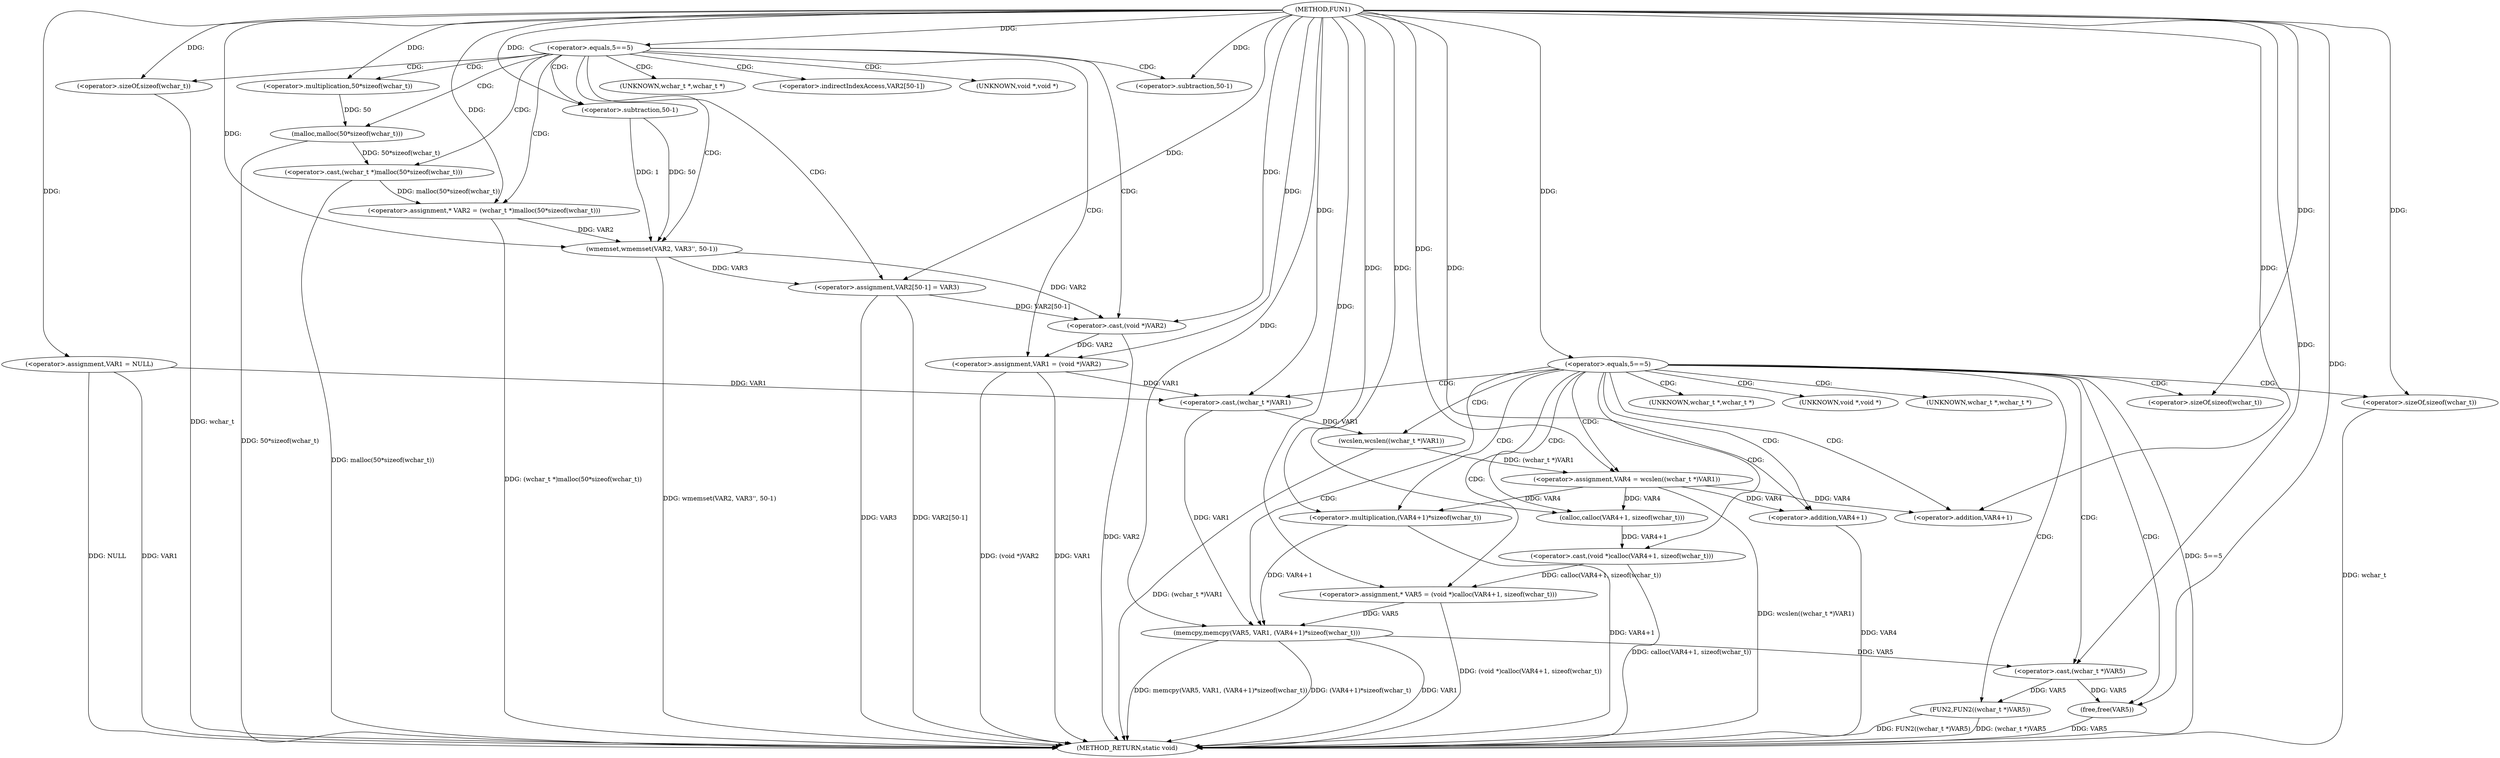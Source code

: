 digraph FUN1 {  
"1000100" [label = "(METHOD,FUN1)" ]
"1000179" [label = "(METHOD_RETURN,static void)" ]
"1000103" [label = "(<operator>.assignment,VAR1 = NULL)" ]
"1000107" [label = "(<operator>.equals,5==5)" ]
"1000113" [label = "(<operator>.assignment,* VAR2 = (wchar_t *)malloc(50*sizeof(wchar_t)))" ]
"1000115" [label = "(<operator>.cast,(wchar_t *)malloc(50*sizeof(wchar_t)))" ]
"1000117" [label = "(malloc,malloc(50*sizeof(wchar_t)))" ]
"1000118" [label = "(<operator>.multiplication,50*sizeof(wchar_t))" ]
"1000120" [label = "(<operator>.sizeOf,sizeof(wchar_t))" ]
"1000122" [label = "(wmemset,wmemset(VAR2, VAR3'', 50-1))" ]
"1000125" [label = "(<operator>.subtraction,50-1)" ]
"1000128" [label = "(<operator>.assignment,VAR2[50-1] = VAR3)" ]
"1000131" [label = "(<operator>.subtraction,50-1)" ]
"1000135" [label = "(<operator>.assignment,VAR1 = (void *)VAR2)" ]
"1000137" [label = "(<operator>.cast,(void *)VAR2)" ]
"1000141" [label = "(<operator>.equals,5==5)" ]
"1000147" [label = "(<operator>.assignment,VAR4 = wcslen((wchar_t *)VAR1))" ]
"1000149" [label = "(wcslen,wcslen((wchar_t *)VAR1))" ]
"1000150" [label = "(<operator>.cast,(wchar_t *)VAR1)" ]
"1000154" [label = "(<operator>.assignment,* VAR5 = (void *)calloc(VAR4+1, sizeof(wchar_t)))" ]
"1000156" [label = "(<operator>.cast,(void *)calloc(VAR4+1, sizeof(wchar_t)))" ]
"1000158" [label = "(calloc,calloc(VAR4+1, sizeof(wchar_t)))" ]
"1000159" [label = "(<operator>.addition,VAR4+1)" ]
"1000162" [label = "(<operator>.sizeOf,sizeof(wchar_t))" ]
"1000164" [label = "(memcpy,memcpy(VAR5, VAR1, (VAR4+1)*sizeof(wchar_t)))" ]
"1000167" [label = "(<operator>.multiplication,(VAR4+1)*sizeof(wchar_t))" ]
"1000168" [label = "(<operator>.addition,VAR4+1)" ]
"1000171" [label = "(<operator>.sizeOf,sizeof(wchar_t))" ]
"1000173" [label = "(FUN2,FUN2((wchar_t *)VAR5))" ]
"1000174" [label = "(<operator>.cast,(wchar_t *)VAR5)" ]
"1000177" [label = "(free,free(VAR5))" ]
"1000116" [label = "(UNKNOWN,wchar_t *,wchar_t *)" ]
"1000129" [label = "(<operator>.indirectIndexAccess,VAR2[50-1])" ]
"1000138" [label = "(UNKNOWN,void *,void *)" ]
"1000151" [label = "(UNKNOWN,wchar_t *,wchar_t *)" ]
"1000157" [label = "(UNKNOWN,void *,void *)" ]
"1000175" [label = "(UNKNOWN,wchar_t *,wchar_t *)" ]
  "1000171" -> "1000179"  [ label = "DDG: wchar_t"] 
  "1000168" -> "1000179"  [ label = "DDG: VAR4"] 
  "1000103" -> "1000179"  [ label = "DDG: VAR1"] 
  "1000103" -> "1000179"  [ label = "DDG: NULL"] 
  "1000164" -> "1000179"  [ label = "DDG: VAR1"] 
  "1000147" -> "1000179"  [ label = "DDG: wcslen((wchar_t *)VAR1)"] 
  "1000117" -> "1000179"  [ label = "DDG: 50*sizeof(wchar_t)"] 
  "1000177" -> "1000179"  [ label = "DDG: VAR5"] 
  "1000115" -> "1000179"  [ label = "DDG: malloc(50*sizeof(wchar_t))"] 
  "1000167" -> "1000179"  [ label = "DDG: VAR4+1"] 
  "1000164" -> "1000179"  [ label = "DDG: memcpy(VAR5, VAR1, (VAR4+1)*sizeof(wchar_t))"] 
  "1000141" -> "1000179"  [ label = "DDG: 5==5"] 
  "1000137" -> "1000179"  [ label = "DDG: VAR2"] 
  "1000128" -> "1000179"  [ label = "DDG: VAR2[50-1]"] 
  "1000164" -> "1000179"  [ label = "DDG: (VAR4+1)*sizeof(wchar_t)"] 
  "1000128" -> "1000179"  [ label = "DDG: VAR3"] 
  "1000156" -> "1000179"  [ label = "DDG: calloc(VAR4+1, sizeof(wchar_t))"] 
  "1000113" -> "1000179"  [ label = "DDG: (wchar_t *)malloc(50*sizeof(wchar_t))"] 
  "1000120" -> "1000179"  [ label = "DDG: wchar_t"] 
  "1000173" -> "1000179"  [ label = "DDG: FUN2((wchar_t *)VAR5)"] 
  "1000135" -> "1000179"  [ label = "DDG: VAR1"] 
  "1000122" -> "1000179"  [ label = "DDG: wmemset(VAR2, VAR3'', 50-1)"] 
  "1000149" -> "1000179"  [ label = "DDG: (wchar_t *)VAR1"] 
  "1000154" -> "1000179"  [ label = "DDG: (void *)calloc(VAR4+1, sizeof(wchar_t))"] 
  "1000173" -> "1000179"  [ label = "DDG: (wchar_t *)VAR5"] 
  "1000135" -> "1000179"  [ label = "DDG: (void *)VAR2"] 
  "1000100" -> "1000103"  [ label = "DDG: "] 
  "1000100" -> "1000107"  [ label = "DDG: "] 
  "1000115" -> "1000113"  [ label = "DDG: malloc(50*sizeof(wchar_t))"] 
  "1000100" -> "1000113"  [ label = "DDG: "] 
  "1000117" -> "1000115"  [ label = "DDG: 50*sizeof(wchar_t)"] 
  "1000118" -> "1000117"  [ label = "DDG: 50"] 
  "1000100" -> "1000118"  [ label = "DDG: "] 
  "1000100" -> "1000120"  [ label = "DDG: "] 
  "1000113" -> "1000122"  [ label = "DDG: VAR2"] 
  "1000100" -> "1000122"  [ label = "DDG: "] 
  "1000125" -> "1000122"  [ label = "DDG: 50"] 
  "1000125" -> "1000122"  [ label = "DDG: 1"] 
  "1000100" -> "1000125"  [ label = "DDG: "] 
  "1000122" -> "1000128"  [ label = "DDG: VAR3"] 
  "1000100" -> "1000128"  [ label = "DDG: "] 
  "1000100" -> "1000131"  [ label = "DDG: "] 
  "1000137" -> "1000135"  [ label = "DDG: VAR2"] 
  "1000100" -> "1000135"  [ label = "DDG: "] 
  "1000122" -> "1000137"  [ label = "DDG: VAR2"] 
  "1000128" -> "1000137"  [ label = "DDG: VAR2[50-1]"] 
  "1000100" -> "1000137"  [ label = "DDG: "] 
  "1000100" -> "1000141"  [ label = "DDG: "] 
  "1000149" -> "1000147"  [ label = "DDG: (wchar_t *)VAR1"] 
  "1000100" -> "1000147"  [ label = "DDG: "] 
  "1000150" -> "1000149"  [ label = "DDG: VAR1"] 
  "1000103" -> "1000150"  [ label = "DDG: VAR1"] 
  "1000135" -> "1000150"  [ label = "DDG: VAR1"] 
  "1000100" -> "1000150"  [ label = "DDG: "] 
  "1000156" -> "1000154"  [ label = "DDG: calloc(VAR4+1, sizeof(wchar_t))"] 
  "1000100" -> "1000154"  [ label = "DDG: "] 
  "1000158" -> "1000156"  [ label = "DDG: VAR4+1"] 
  "1000147" -> "1000158"  [ label = "DDG: VAR4"] 
  "1000100" -> "1000158"  [ label = "DDG: "] 
  "1000147" -> "1000159"  [ label = "DDG: VAR4"] 
  "1000100" -> "1000159"  [ label = "DDG: "] 
  "1000100" -> "1000162"  [ label = "DDG: "] 
  "1000154" -> "1000164"  [ label = "DDG: VAR5"] 
  "1000100" -> "1000164"  [ label = "DDG: "] 
  "1000150" -> "1000164"  [ label = "DDG: VAR1"] 
  "1000167" -> "1000164"  [ label = "DDG: VAR4+1"] 
  "1000100" -> "1000167"  [ label = "DDG: "] 
  "1000147" -> "1000167"  [ label = "DDG: VAR4"] 
  "1000100" -> "1000168"  [ label = "DDG: "] 
  "1000147" -> "1000168"  [ label = "DDG: VAR4"] 
  "1000100" -> "1000171"  [ label = "DDG: "] 
  "1000174" -> "1000173"  [ label = "DDG: VAR5"] 
  "1000164" -> "1000174"  [ label = "DDG: VAR5"] 
  "1000100" -> "1000174"  [ label = "DDG: "] 
  "1000174" -> "1000177"  [ label = "DDG: VAR5"] 
  "1000100" -> "1000177"  [ label = "DDG: "] 
  "1000107" -> "1000125"  [ label = "CDG: "] 
  "1000107" -> "1000117"  [ label = "CDG: "] 
  "1000107" -> "1000128"  [ label = "CDG: "] 
  "1000107" -> "1000135"  [ label = "CDG: "] 
  "1000107" -> "1000118"  [ label = "CDG: "] 
  "1000107" -> "1000122"  [ label = "CDG: "] 
  "1000107" -> "1000116"  [ label = "CDG: "] 
  "1000107" -> "1000131"  [ label = "CDG: "] 
  "1000107" -> "1000120"  [ label = "CDG: "] 
  "1000107" -> "1000113"  [ label = "CDG: "] 
  "1000107" -> "1000137"  [ label = "CDG: "] 
  "1000107" -> "1000129"  [ label = "CDG: "] 
  "1000107" -> "1000115"  [ label = "CDG: "] 
  "1000107" -> "1000138"  [ label = "CDG: "] 
  "1000141" -> "1000164"  [ label = "CDG: "] 
  "1000141" -> "1000174"  [ label = "CDG: "] 
  "1000141" -> "1000156"  [ label = "CDG: "] 
  "1000141" -> "1000150"  [ label = "CDG: "] 
  "1000141" -> "1000157"  [ label = "CDG: "] 
  "1000141" -> "1000149"  [ label = "CDG: "] 
  "1000141" -> "1000168"  [ label = "CDG: "] 
  "1000141" -> "1000159"  [ label = "CDG: "] 
  "1000141" -> "1000167"  [ label = "CDG: "] 
  "1000141" -> "1000173"  [ label = "CDG: "] 
  "1000141" -> "1000158"  [ label = "CDG: "] 
  "1000141" -> "1000175"  [ label = "CDG: "] 
  "1000141" -> "1000154"  [ label = "CDG: "] 
  "1000141" -> "1000147"  [ label = "CDG: "] 
  "1000141" -> "1000151"  [ label = "CDG: "] 
  "1000141" -> "1000171"  [ label = "CDG: "] 
  "1000141" -> "1000177"  [ label = "CDG: "] 
  "1000141" -> "1000162"  [ label = "CDG: "] 
}
